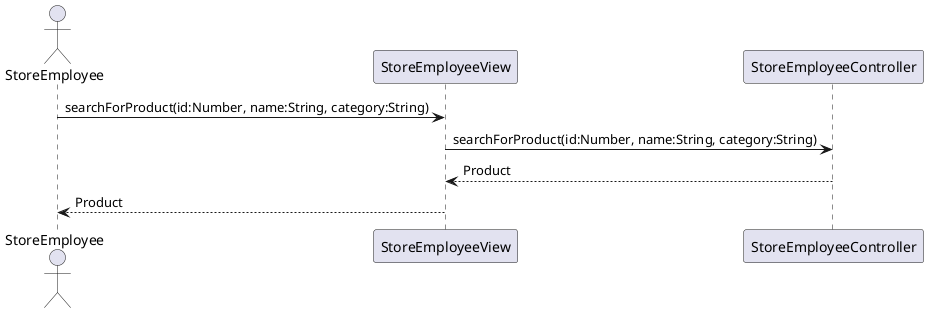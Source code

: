 @startuml search-for-product
actor StoreEmployee

StoreEmployee -> StoreEmployeeView : searchForProduct(id:Number, name:String, category:String)
StoreEmployeeView -> StoreEmployeeController : searchForProduct(id:Number, name:String, category:String)
StoreEmployeeController --> StoreEmployeeView : Product
StoreEmployeeView --> StoreEmployee : Product

@enduml